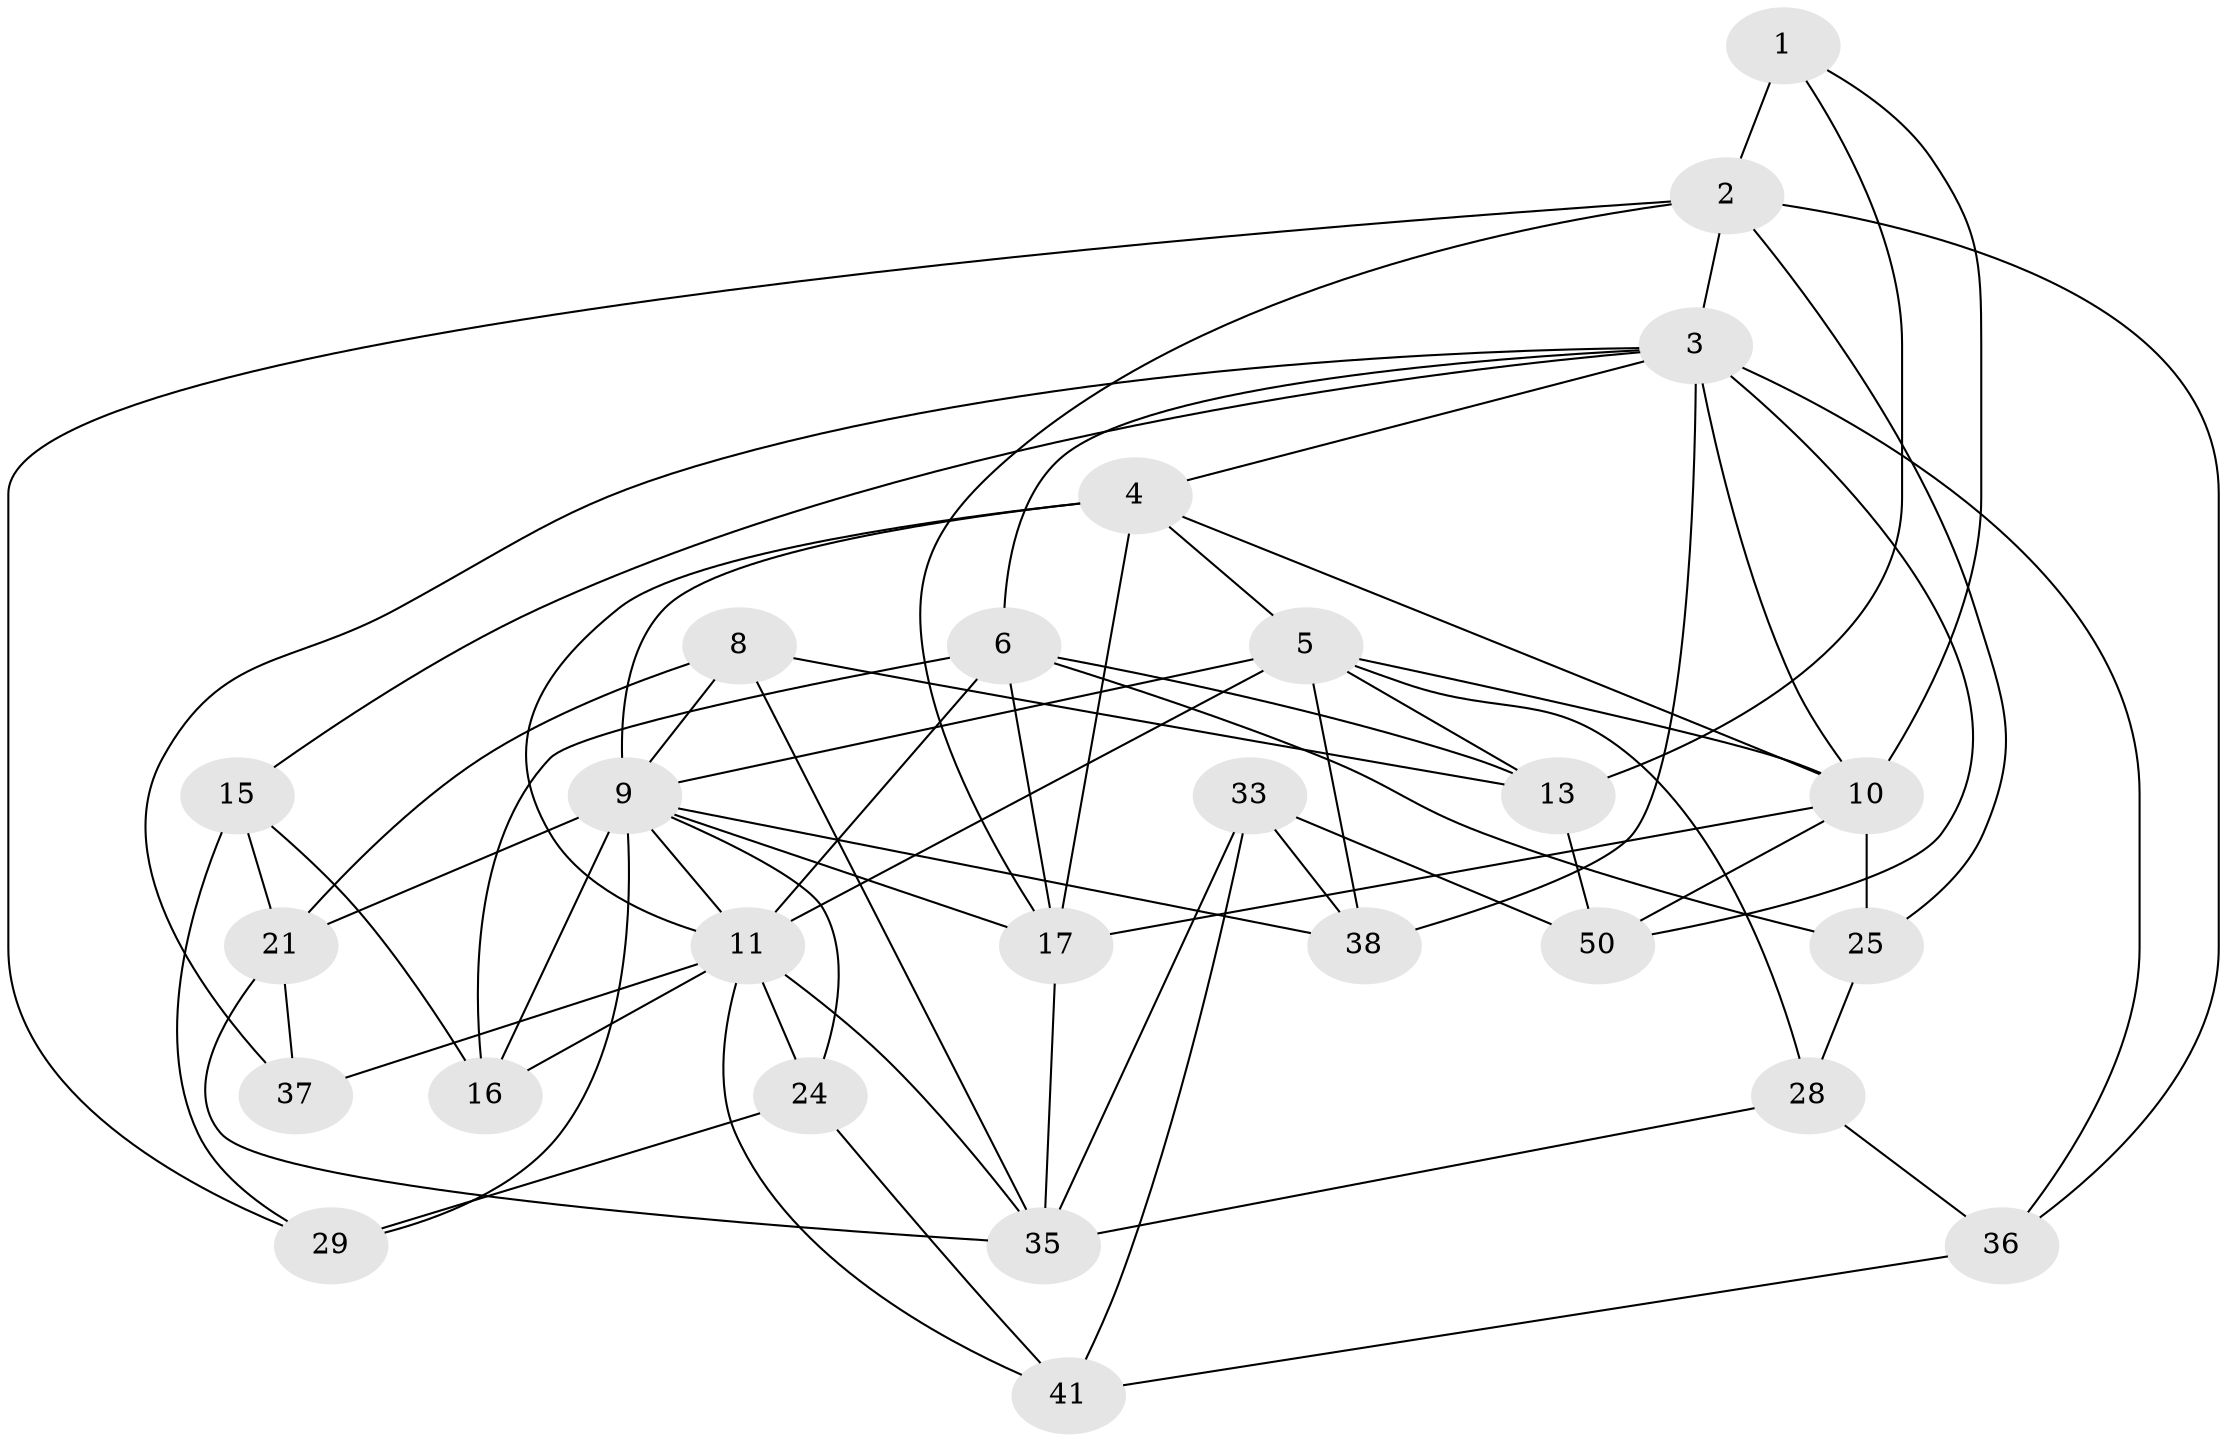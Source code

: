 // original degree distribution, {4: 1.0}
// Generated by graph-tools (version 1.1) at 2025/21/03/04/25 18:21:00]
// undirected, 26 vertices, 68 edges
graph export_dot {
graph [start="1"]
  node [color=gray90,style=filled];
  1;
  2 [super="+18"];
  3 [super="+12"];
  4 [super="+47+51"];
  5 [super="+31+20"];
  6 [super="+7"];
  8;
  9 [super="+46+22+45"];
  10 [super="+14+52"];
  11 [super="+30+34"];
  13 [super="+32"];
  15;
  16;
  17 [super="+27"];
  21 [super="+23"];
  24;
  25;
  28;
  29;
  33;
  35 [super="+39"];
  36;
  37;
  38;
  41;
  50;
  1 -- 2 [weight=2];
  1 -- 13;
  1 -- 10;
  2 -- 29;
  2 -- 36;
  2 -- 25;
  2 -- 17;
  2 -- 3 [weight=2];
  3 -- 36;
  3 -- 4;
  3 -- 37;
  3 -- 6;
  3 -- 38;
  3 -- 10;
  3 -- 15;
  3 -- 50;
  4 -- 10;
  4 -- 17 [weight=2];
  4 -- 9 [weight=2];
  4 -- 5;
  4 -- 11;
  5 -- 38;
  5 -- 28;
  5 -- 9 [weight=2];
  5 -- 11 [weight=2];
  5 -- 10;
  5 -- 13 [weight=2];
  6 -- 25;
  6 -- 16;
  6 -- 11;
  6 -- 13;
  6 -- 17;
  8 -- 13;
  8 -- 21;
  8 -- 9;
  8 -- 35;
  9 -- 29;
  9 -- 24;
  9 -- 16;
  9 -- 17;
  9 -- 21;
  9 -- 38;
  9 -- 11;
  10 -- 25;
  10 -- 17 [weight=2];
  10 -- 50;
  11 -- 37;
  11 -- 16;
  11 -- 35;
  11 -- 24;
  11 -- 41;
  13 -- 50;
  15 -- 16;
  15 -- 29;
  15 -- 21;
  17 -- 35;
  21 -- 37 [weight=2];
  21 -- 35;
  24 -- 29;
  24 -- 41;
  25 -- 28;
  28 -- 36;
  28 -- 35;
  33 -- 38;
  33 -- 41;
  33 -- 35;
  33 -- 50;
  36 -- 41;
}
